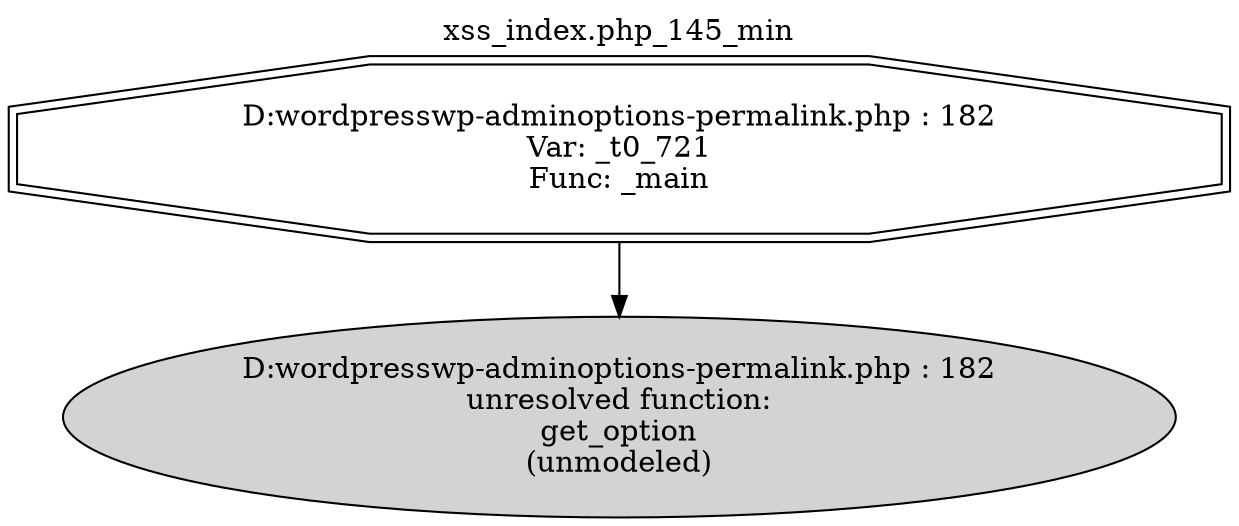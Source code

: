 digraph cfg {
  label="xss_index.php_145_min";
  labelloc=t;
  n1 [shape=doubleoctagon, label="D:\wordpress\wp-admin\options-permalink.php : 182\nVar: _t0_721\nFunc: _main\n"];
  n2 [shape=ellipse, label="D:\wordpress\wp-admin\options-permalink.php : 182\nunresolved function:\nget_option\n(unmodeled)\n",style=filled];
  n1 -> n2;
}
